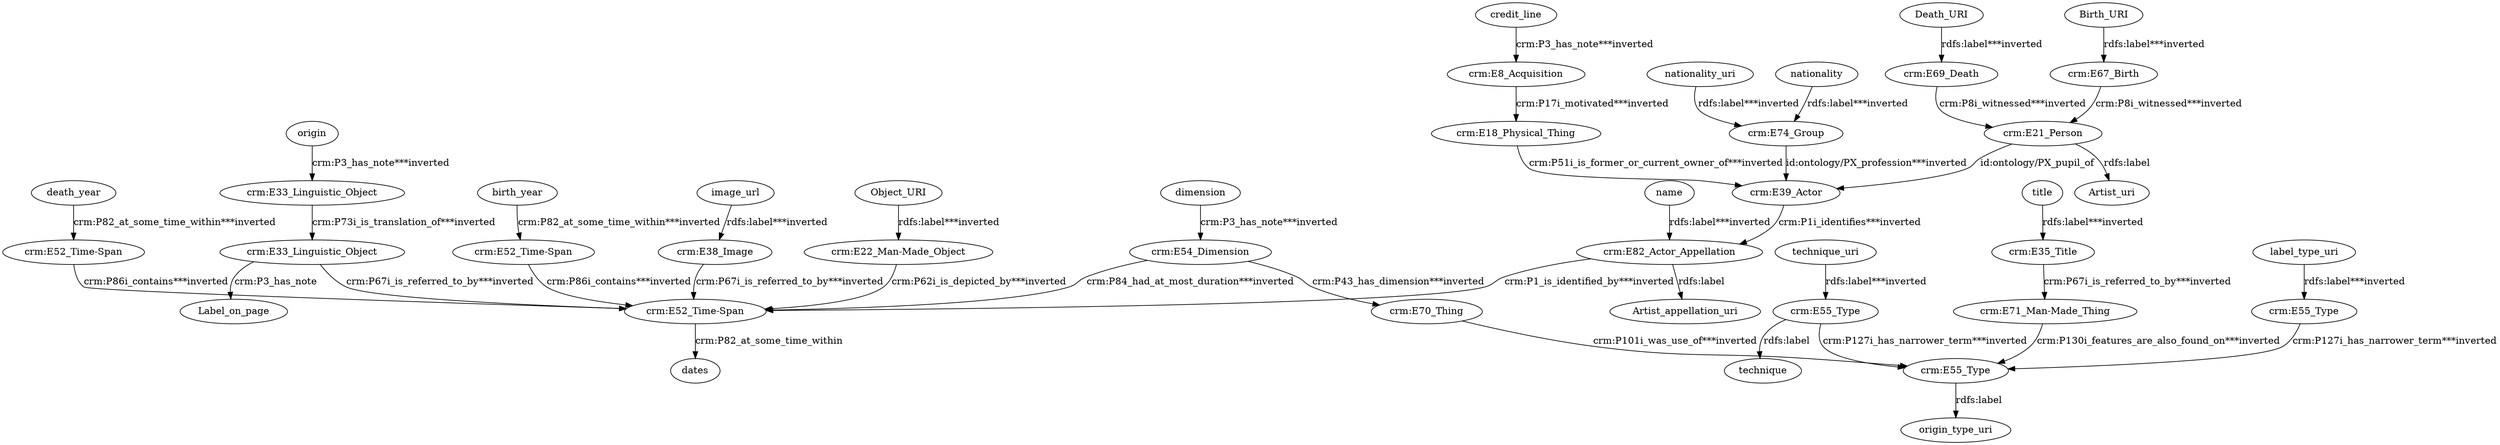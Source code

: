 digraph {
  Birth_URI [type=attribute_name,label=Birth_URI]
  "crm:E67_Birth1" [type=class_uri,label="crm:E67_Birth"]
  Death_URI [type=attribute_name,label=Death_URI]
  "crm:E69_Death1" [type=class_uri,label="crm:E69_Death"]
  Object_URI [type=attribute_name,label=Object_URI]
  "crm:E22_Man-Made_Object1" [type=class_uri,label="crm:E22_Man-Made_Object"]
  birth_year [type=attribute_name,label=birth_year]
  "crm:E52_Time-Span2" [type=class_uri,label="crm:E52_Time-Span"]
  credit_line [type=attribute_name,label=credit_line]
  "crm:E8_Acquisition1" [type=class_uri,label="crm:E8_Acquisition"]
  "crm:E18_Physical_Thing" [type=class_uri,label="crm:E18_Physical_Thing"]
  "crm:E39_Actor" [type=class_uri,label="crm:E39_Actor"]
  "crm:E21_Person1" [type=class_uri,label="crm:E21_Person"]
  Artist_uri [type=attribute_name,label=Artist_uri]
  "crm:E52_Time-Span1" [type=class_uri,label="crm:E52_Time-Span"]
  "crm:E33_Linguistic_Object1" [type=class_uri,label="crm:E33_Linguistic_Object"]
  Label_on_page [type=attribute_name,label=Label_on_page]
  "crm:E33_Linguistic_Object2" [type=class_uri,label="crm:E33_Linguistic_Object"]
  "crm:E35_Title1" [type=class_uri,label="crm:E35_Title"]
  "crm:E71_Man-Made_Thing" [type=class_uri,label="crm:E71_Man-Made_Thing"]
  "crm:E38_Image1" [type=class_uri,label="crm:E38_Image"]
  "crm:E82_Actor_Appellation1" [type=class_uri,label="crm:E82_Actor_Appellation"]
  dates [type=attribute_name,label=dates]
  "crm:E52_Time-Span3" [type=class_uri,label="crm:E52_Time-Span"]
  "crm:E54_Dimension1" [type=class_uri,label="crm:E54_Dimension"]
  "crm:E70_Thing" [type=class_uri,label="crm:E70_Thing"]
  "crm:E55_Type1" [type=class_uri,label="crm:E55_Type"]
  "crm:E55_Type3" [type=class_uri,label="crm:E55_Type"]
  technique [type=attribute_name,label=technique]
  "crm:E55_Type2" [type=class_uri,label="crm:E55_Type"]
  origin_type_uri [type=attribute_name,label=origin_type_uri]
  "crm:E74_Group1" [type=class_uri,label="crm:E74_Group"]
  Artist_appellation_uri [type=attribute_name,label=Artist_appellation_uri]
  death_year [type=attribute_name,label=death_year]
  dimension [type=attribute_name,label=dimension]
  image_url [type=attribute_name,label=image_url]
  label_type_uri [type=attribute_name,label=label_type_uri]
  name [type=attribute_name,label=name]
  nationality [type=attribute_name,label=nationality]
  nationality_uri [type=attribute_name,label=nationality_uri]
  origin [type=attribute_name,label=origin]
  technique_uri [type=attribute_name,label=technique_uri]
  title [type=attribute_name,label=title]
  Birth_URI -> "crm:E67_Birth1" [type=st_property_uri,label="rdfs:label***inverted"]
  Death_URI -> "crm:E69_Death1" [type=st_property_uri,label="rdfs:label***inverted"]
  Object_URI -> "crm:E22_Man-Made_Object1" [type=st_property_uri,label="rdfs:label***inverted"]
  birth_year -> "crm:E52_Time-Span2" [type=st_property_uri,label="crm:P82_at_some_time_within***inverted"]
  credit_line -> "crm:E8_Acquisition1" [type=st_property_uri,label="crm:P3_has_note***inverted"]
  "crm:E18_Physical_Thing" -> "crm:E39_Actor" [type=direct_property_uri,label="crm:P51i_is_former_or_current_owner_of***inverted"]
  "crm:E21_Person1" -> Artist_uri [label="rdfs:label",type=st_property_uri]
  "crm:E21_Person1" -> "crm:E39_Actor" [label="id:ontology/PX_pupil_of",type=direct_property_uri]
  "crm:E22_Man-Made_Object1" -> "crm:E52_Time-Span1" [type=inherited,label="crm:P62i_is_depicted_by***inverted"]
  "crm:E33_Linguistic_Object1" -> Label_on_page [label="crm:P3_has_note",type=st_property_uri]
  "crm:E33_Linguistic_Object1" -> "crm:E52_Time-Span1" [type=inherited,label="crm:P67i_is_referred_to_by***inverted"]
  "crm:E33_Linguistic_Object2" -> "crm:E33_Linguistic_Object1" [type=direct_property_uri,label="crm:P73i_is_translation_of***inverted"]
  "crm:E35_Title1" -> "crm:E71_Man-Made_Thing" [type=inherited,label="crm:P67i_is_referred_to_by***inverted"]
  "crm:E38_Image1" -> "crm:E52_Time-Span1" [type=inherited,label="crm:P67i_is_referred_to_by***inverted"]
  "crm:E39_Actor" -> "crm:E82_Actor_Appellation1" [type=inherited,label="crm:P1i_identifies***inverted"]
  "crm:E52_Time-Span1" -> dates [label="crm:P82_at_some_time_within",type=st_property_uri]
  "crm:E52_Time-Span2" -> "crm:E52_Time-Span1" [type=direct_property_uri,label="crm:P86i_contains***inverted"]
  "crm:E52_Time-Span3" -> "crm:E52_Time-Span1" [type=direct_property_uri,label="crm:P86i_contains***inverted"]
  "crm:E54_Dimension1" -> "crm:E52_Time-Span1" [type=direct_property_uri,label="crm:P84_had_at_most_duration***inverted"]
  "crm:E54_Dimension1" -> "crm:E70_Thing" [type=direct_property_uri,label="crm:P43_has_dimension***inverted"]
  "crm:E55_Type1" -> "crm:E55_Type3" [type=direct_property_uri,label="crm:P127i_has_narrower_term***inverted"]
  "crm:E55_Type1" -> technique [label="rdfs:label",type=st_property_uri]
  "crm:E55_Type2" -> "crm:E55_Type3" [type=direct_property_uri,label="crm:P127i_has_narrower_term***inverted"]
  "crm:E55_Type3" -> origin_type_uri [label="rdfs:label",type=st_property_uri]
  "crm:E67_Birth1" -> "crm:E21_Person1" [type=inherited,label="crm:P8i_witnessed***inverted"]
  "crm:E69_Death1" -> "crm:E21_Person1" [type=inherited,label="crm:P8i_witnessed***inverted"]
  "crm:E70_Thing" -> "crm:E55_Type3" [type=direct_property_uri,label="crm:P101i_was_use_of***inverted"]
  "crm:E71_Man-Made_Thing" -> "crm:E55_Type3" [type=inherited,label="crm:P130i_features_are_also_found_on***inverted"]
  "crm:E74_Group1" -> "crm:E39_Actor" [type=direct_property_uri,label="id:ontology/PX_profession***inverted"]
  "crm:E82_Actor_Appellation1" -> Artist_appellation_uri [label="rdfs:label",type=st_property_uri]
  "crm:E82_Actor_Appellation1" -> "crm:E52_Time-Span1" [type=inherited,label="crm:P1_is_identified_by***inverted"]
  "crm:E8_Acquisition1" -> "crm:E18_Physical_Thing" [type=inherited,label="crm:P17i_motivated***inverted"]
  death_year -> "crm:E52_Time-Span3" [type=st_property_uri,label="crm:P82_at_some_time_within***inverted"]
  dimension -> "crm:E54_Dimension1" [type=st_property_uri,label="crm:P3_has_note***inverted"]
  image_url -> "crm:E38_Image1" [type=st_property_uri,label="rdfs:label***inverted"]
  label_type_uri -> "crm:E55_Type2" [type=st_property_uri,label="rdfs:label***inverted"]
  name -> "crm:E82_Actor_Appellation1" [type=st_property_uri,label="rdfs:label***inverted"]
  nationality -> "crm:E74_Group1" [type=st_property_uri,label="rdfs:label***inverted"]
  nationality_uri -> "crm:E74_Group1" [type=st_property_uri,label="rdfs:label***inverted"]
  origin -> "crm:E33_Linguistic_Object2" [type=st_property_uri,label="crm:P3_has_note***inverted"]
  technique_uri -> "crm:E55_Type1" [type=st_property_uri,label="rdfs:label***inverted"]
  title -> "crm:E35_Title1" [type=st_property_uri,label="rdfs:label***inverted"]
}

